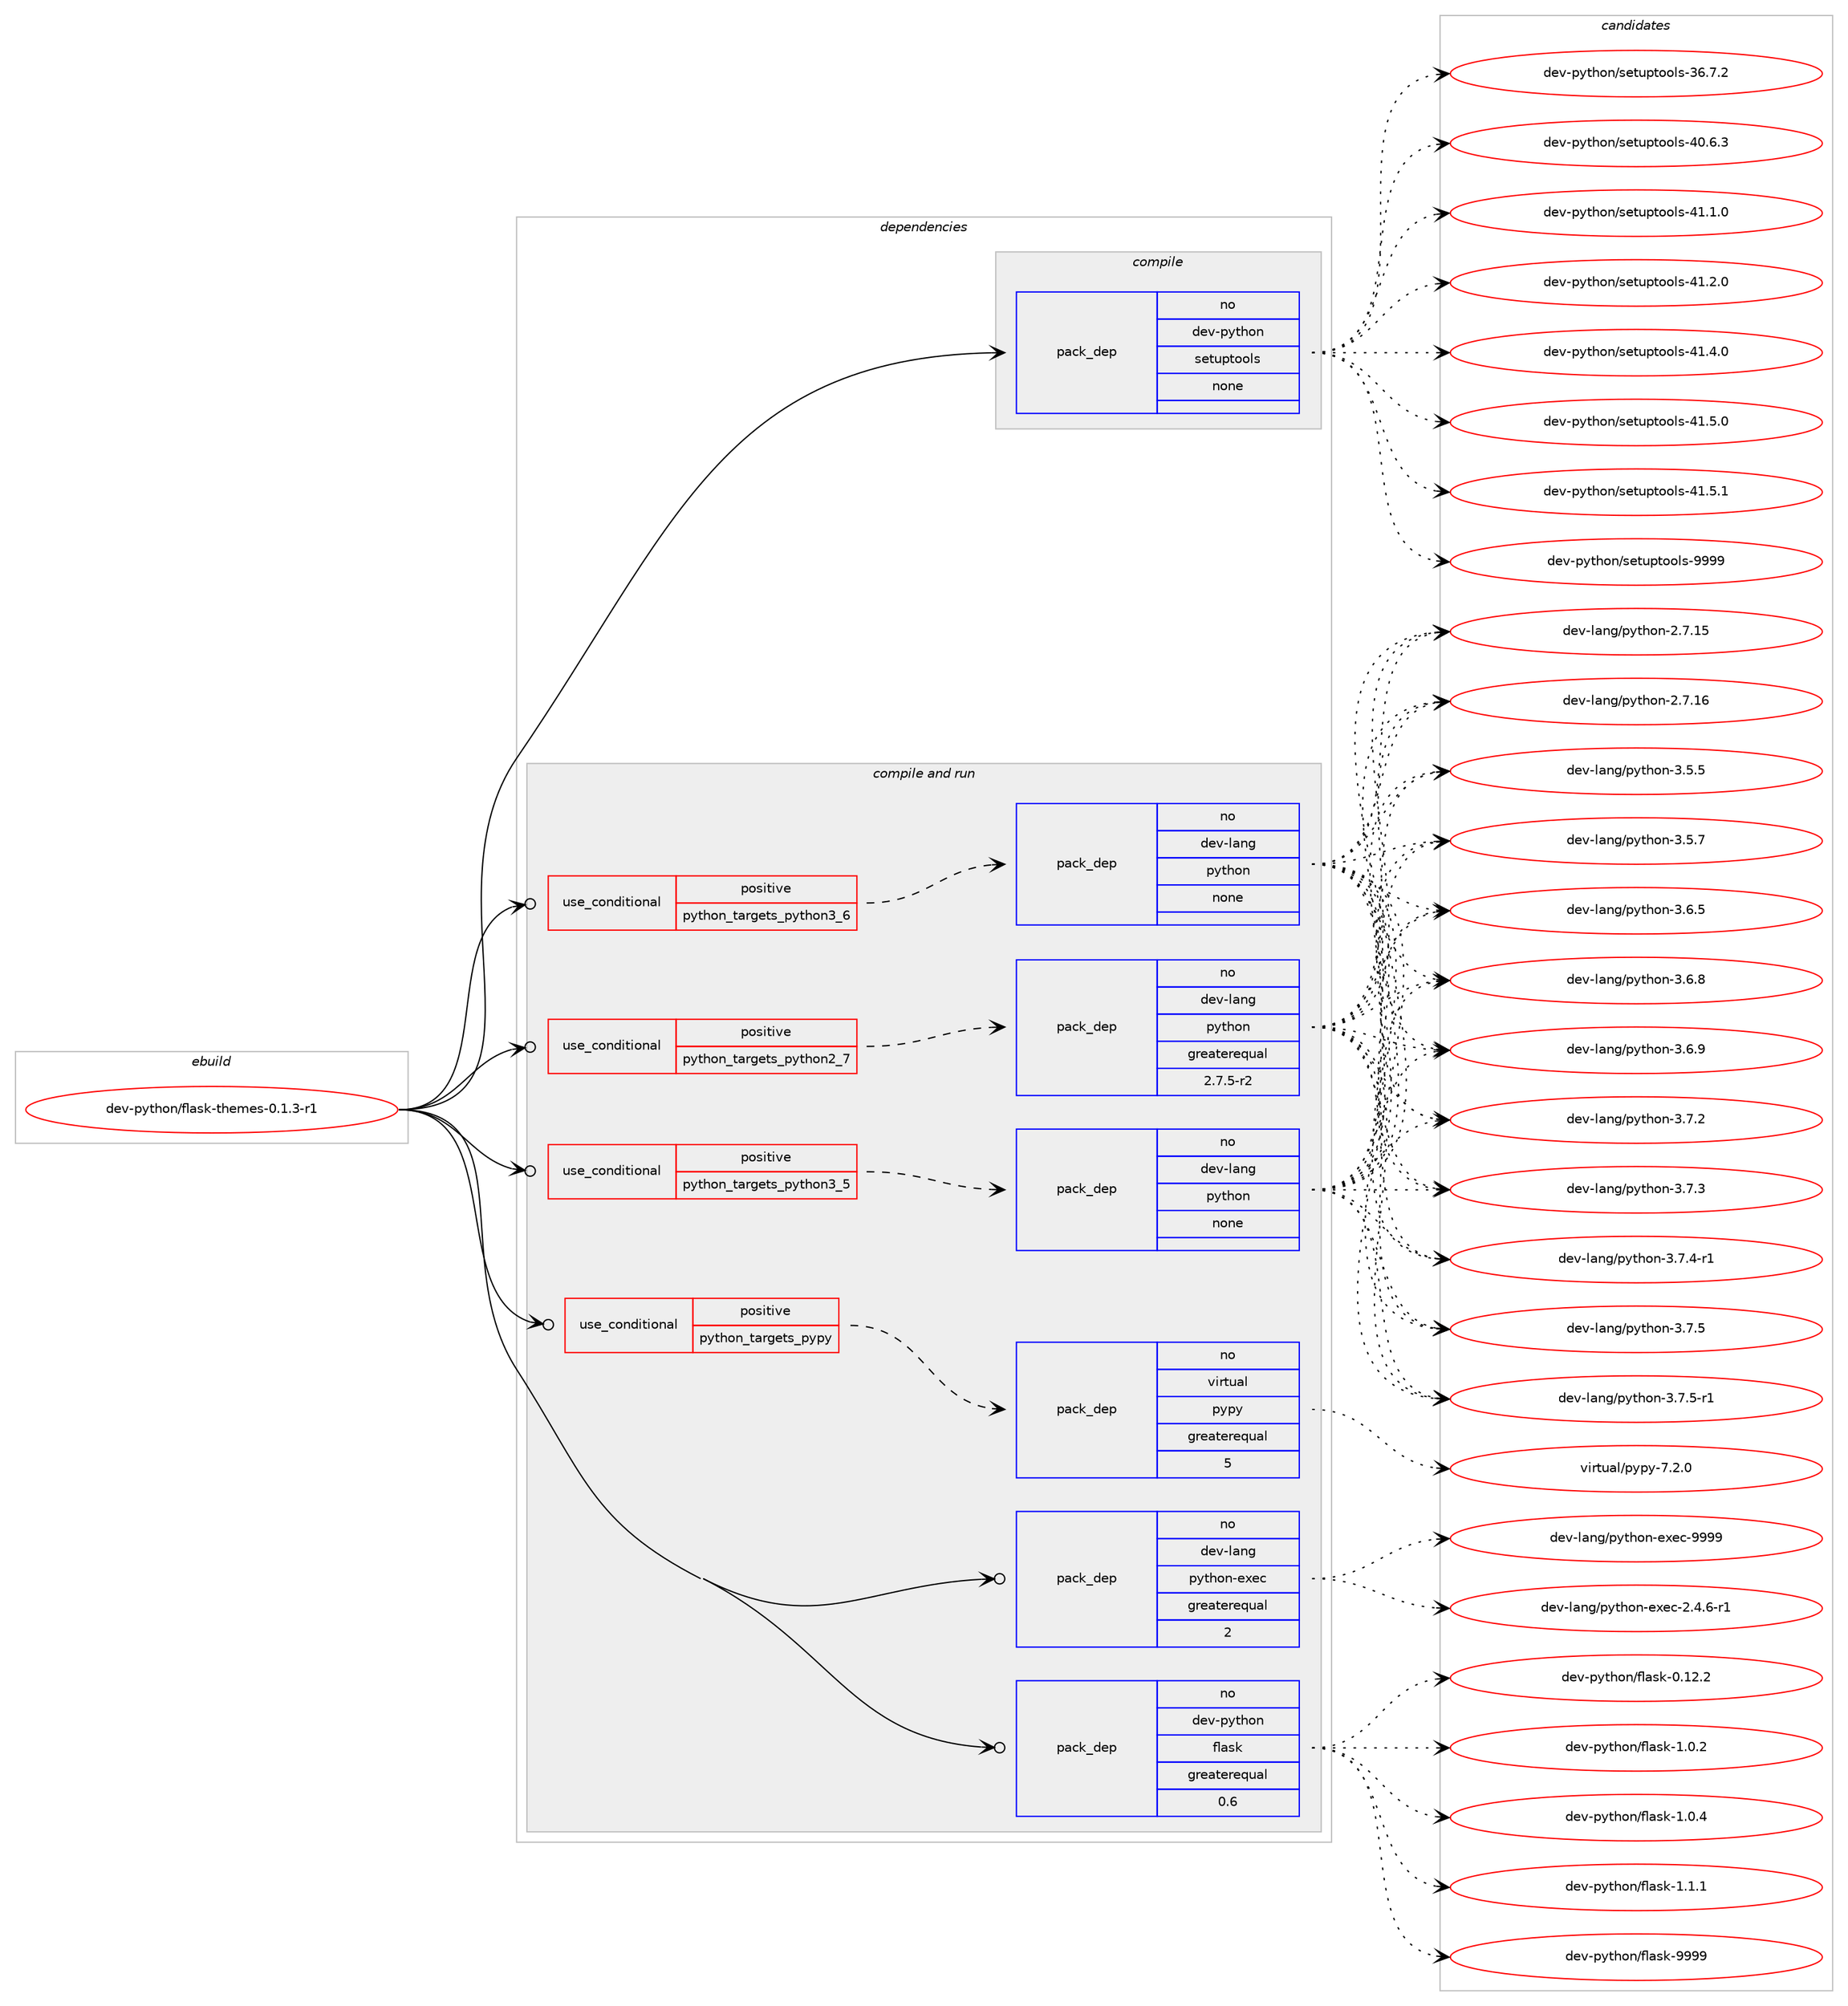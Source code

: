digraph prolog {

# *************
# Graph options
# *************

newrank=true;
concentrate=true;
compound=true;
graph [rankdir=LR,fontname=Helvetica,fontsize=10,ranksep=1.5];#, ranksep=2.5, nodesep=0.2];
edge  [arrowhead=vee];
node  [fontname=Helvetica,fontsize=10];

# **********
# The ebuild
# **********

subgraph cluster_leftcol {
color=gray;
rank=same;
label=<<i>ebuild</i>>;
id [label="dev-python/flask-themes-0.1.3-r1", color=red, width=4, href="../dev-python/flask-themes-0.1.3-r1.svg"];
}

# ****************
# The dependencies
# ****************

subgraph cluster_midcol {
color=gray;
label=<<i>dependencies</i>>;
subgraph cluster_compile {
fillcolor="#eeeeee";
style=filled;
label=<<i>compile</i>>;
subgraph pack454079 {
dependency605535 [label=<<TABLE BORDER="0" CELLBORDER="1" CELLSPACING="0" CELLPADDING="4" WIDTH="220"><TR><TD ROWSPAN="6" CELLPADDING="30">pack_dep</TD></TR><TR><TD WIDTH="110">no</TD></TR><TR><TD>dev-python</TD></TR><TR><TD>setuptools</TD></TR><TR><TD>none</TD></TR><TR><TD></TD></TR></TABLE>>, shape=none, color=blue];
}
id:e -> dependency605535:w [weight=20,style="solid",arrowhead="vee"];
}
subgraph cluster_compileandrun {
fillcolor="#eeeeee";
style=filled;
label=<<i>compile and run</i>>;
subgraph cond139659 {
dependency605536 [label=<<TABLE BORDER="0" CELLBORDER="1" CELLSPACING="0" CELLPADDING="4"><TR><TD ROWSPAN="3" CELLPADDING="10">use_conditional</TD></TR><TR><TD>positive</TD></TR><TR><TD>python_targets_pypy</TD></TR></TABLE>>, shape=none, color=red];
subgraph pack454080 {
dependency605537 [label=<<TABLE BORDER="0" CELLBORDER="1" CELLSPACING="0" CELLPADDING="4" WIDTH="220"><TR><TD ROWSPAN="6" CELLPADDING="30">pack_dep</TD></TR><TR><TD WIDTH="110">no</TD></TR><TR><TD>virtual</TD></TR><TR><TD>pypy</TD></TR><TR><TD>greaterequal</TD></TR><TR><TD>5</TD></TR></TABLE>>, shape=none, color=blue];
}
dependency605536:e -> dependency605537:w [weight=20,style="dashed",arrowhead="vee"];
}
id:e -> dependency605536:w [weight=20,style="solid",arrowhead="odotvee"];
subgraph cond139660 {
dependency605538 [label=<<TABLE BORDER="0" CELLBORDER="1" CELLSPACING="0" CELLPADDING="4"><TR><TD ROWSPAN="3" CELLPADDING="10">use_conditional</TD></TR><TR><TD>positive</TD></TR><TR><TD>python_targets_python2_7</TD></TR></TABLE>>, shape=none, color=red];
subgraph pack454081 {
dependency605539 [label=<<TABLE BORDER="0" CELLBORDER="1" CELLSPACING="0" CELLPADDING="4" WIDTH="220"><TR><TD ROWSPAN="6" CELLPADDING="30">pack_dep</TD></TR><TR><TD WIDTH="110">no</TD></TR><TR><TD>dev-lang</TD></TR><TR><TD>python</TD></TR><TR><TD>greaterequal</TD></TR><TR><TD>2.7.5-r2</TD></TR></TABLE>>, shape=none, color=blue];
}
dependency605538:e -> dependency605539:w [weight=20,style="dashed",arrowhead="vee"];
}
id:e -> dependency605538:w [weight=20,style="solid",arrowhead="odotvee"];
subgraph cond139661 {
dependency605540 [label=<<TABLE BORDER="0" CELLBORDER="1" CELLSPACING="0" CELLPADDING="4"><TR><TD ROWSPAN="3" CELLPADDING="10">use_conditional</TD></TR><TR><TD>positive</TD></TR><TR><TD>python_targets_python3_5</TD></TR></TABLE>>, shape=none, color=red];
subgraph pack454082 {
dependency605541 [label=<<TABLE BORDER="0" CELLBORDER="1" CELLSPACING="0" CELLPADDING="4" WIDTH="220"><TR><TD ROWSPAN="6" CELLPADDING="30">pack_dep</TD></TR><TR><TD WIDTH="110">no</TD></TR><TR><TD>dev-lang</TD></TR><TR><TD>python</TD></TR><TR><TD>none</TD></TR><TR><TD></TD></TR></TABLE>>, shape=none, color=blue];
}
dependency605540:e -> dependency605541:w [weight=20,style="dashed",arrowhead="vee"];
}
id:e -> dependency605540:w [weight=20,style="solid",arrowhead="odotvee"];
subgraph cond139662 {
dependency605542 [label=<<TABLE BORDER="0" CELLBORDER="1" CELLSPACING="0" CELLPADDING="4"><TR><TD ROWSPAN="3" CELLPADDING="10">use_conditional</TD></TR><TR><TD>positive</TD></TR><TR><TD>python_targets_python3_6</TD></TR></TABLE>>, shape=none, color=red];
subgraph pack454083 {
dependency605543 [label=<<TABLE BORDER="0" CELLBORDER="1" CELLSPACING="0" CELLPADDING="4" WIDTH="220"><TR><TD ROWSPAN="6" CELLPADDING="30">pack_dep</TD></TR><TR><TD WIDTH="110">no</TD></TR><TR><TD>dev-lang</TD></TR><TR><TD>python</TD></TR><TR><TD>none</TD></TR><TR><TD></TD></TR></TABLE>>, shape=none, color=blue];
}
dependency605542:e -> dependency605543:w [weight=20,style="dashed",arrowhead="vee"];
}
id:e -> dependency605542:w [weight=20,style="solid",arrowhead="odotvee"];
subgraph pack454084 {
dependency605544 [label=<<TABLE BORDER="0" CELLBORDER="1" CELLSPACING="0" CELLPADDING="4" WIDTH="220"><TR><TD ROWSPAN="6" CELLPADDING="30">pack_dep</TD></TR><TR><TD WIDTH="110">no</TD></TR><TR><TD>dev-lang</TD></TR><TR><TD>python-exec</TD></TR><TR><TD>greaterequal</TD></TR><TR><TD>2</TD></TR></TABLE>>, shape=none, color=blue];
}
id:e -> dependency605544:w [weight=20,style="solid",arrowhead="odotvee"];
subgraph pack454085 {
dependency605545 [label=<<TABLE BORDER="0" CELLBORDER="1" CELLSPACING="0" CELLPADDING="4" WIDTH="220"><TR><TD ROWSPAN="6" CELLPADDING="30">pack_dep</TD></TR><TR><TD WIDTH="110">no</TD></TR><TR><TD>dev-python</TD></TR><TR><TD>flask</TD></TR><TR><TD>greaterequal</TD></TR><TR><TD>0.6</TD></TR></TABLE>>, shape=none, color=blue];
}
id:e -> dependency605545:w [weight=20,style="solid",arrowhead="odotvee"];
}
subgraph cluster_run {
fillcolor="#eeeeee";
style=filled;
label=<<i>run</i>>;
}
}

# **************
# The candidates
# **************

subgraph cluster_choices {
rank=same;
color=gray;
label=<<i>candidates</i>>;

subgraph choice454079 {
color=black;
nodesep=1;
choice100101118451121211161041111104711510111611711211611111110811545515446554650 [label="dev-python/setuptools-36.7.2", color=red, width=4,href="../dev-python/setuptools-36.7.2.svg"];
choice100101118451121211161041111104711510111611711211611111110811545524846544651 [label="dev-python/setuptools-40.6.3", color=red, width=4,href="../dev-python/setuptools-40.6.3.svg"];
choice100101118451121211161041111104711510111611711211611111110811545524946494648 [label="dev-python/setuptools-41.1.0", color=red, width=4,href="../dev-python/setuptools-41.1.0.svg"];
choice100101118451121211161041111104711510111611711211611111110811545524946504648 [label="dev-python/setuptools-41.2.0", color=red, width=4,href="../dev-python/setuptools-41.2.0.svg"];
choice100101118451121211161041111104711510111611711211611111110811545524946524648 [label="dev-python/setuptools-41.4.0", color=red, width=4,href="../dev-python/setuptools-41.4.0.svg"];
choice100101118451121211161041111104711510111611711211611111110811545524946534648 [label="dev-python/setuptools-41.5.0", color=red, width=4,href="../dev-python/setuptools-41.5.0.svg"];
choice100101118451121211161041111104711510111611711211611111110811545524946534649 [label="dev-python/setuptools-41.5.1", color=red, width=4,href="../dev-python/setuptools-41.5.1.svg"];
choice10010111845112121116104111110471151011161171121161111111081154557575757 [label="dev-python/setuptools-9999", color=red, width=4,href="../dev-python/setuptools-9999.svg"];
dependency605535:e -> choice100101118451121211161041111104711510111611711211611111110811545515446554650:w [style=dotted,weight="100"];
dependency605535:e -> choice100101118451121211161041111104711510111611711211611111110811545524846544651:w [style=dotted,weight="100"];
dependency605535:e -> choice100101118451121211161041111104711510111611711211611111110811545524946494648:w [style=dotted,weight="100"];
dependency605535:e -> choice100101118451121211161041111104711510111611711211611111110811545524946504648:w [style=dotted,weight="100"];
dependency605535:e -> choice100101118451121211161041111104711510111611711211611111110811545524946524648:w [style=dotted,weight="100"];
dependency605535:e -> choice100101118451121211161041111104711510111611711211611111110811545524946534648:w [style=dotted,weight="100"];
dependency605535:e -> choice100101118451121211161041111104711510111611711211611111110811545524946534649:w [style=dotted,weight="100"];
dependency605535:e -> choice10010111845112121116104111110471151011161171121161111111081154557575757:w [style=dotted,weight="100"];
}
subgraph choice454080 {
color=black;
nodesep=1;
choice1181051141161179710847112121112121455546504648 [label="virtual/pypy-7.2.0", color=red, width=4,href="../virtual/pypy-7.2.0.svg"];
dependency605537:e -> choice1181051141161179710847112121112121455546504648:w [style=dotted,weight="100"];
}
subgraph choice454081 {
color=black;
nodesep=1;
choice10010111845108971101034711212111610411111045504655464953 [label="dev-lang/python-2.7.15", color=red, width=4,href="../dev-lang/python-2.7.15.svg"];
choice10010111845108971101034711212111610411111045504655464954 [label="dev-lang/python-2.7.16", color=red, width=4,href="../dev-lang/python-2.7.16.svg"];
choice100101118451089711010347112121116104111110455146534653 [label="dev-lang/python-3.5.5", color=red, width=4,href="../dev-lang/python-3.5.5.svg"];
choice100101118451089711010347112121116104111110455146534655 [label="dev-lang/python-3.5.7", color=red, width=4,href="../dev-lang/python-3.5.7.svg"];
choice100101118451089711010347112121116104111110455146544653 [label="dev-lang/python-3.6.5", color=red, width=4,href="../dev-lang/python-3.6.5.svg"];
choice100101118451089711010347112121116104111110455146544656 [label="dev-lang/python-3.6.8", color=red, width=4,href="../dev-lang/python-3.6.8.svg"];
choice100101118451089711010347112121116104111110455146544657 [label="dev-lang/python-3.6.9", color=red, width=4,href="../dev-lang/python-3.6.9.svg"];
choice100101118451089711010347112121116104111110455146554650 [label="dev-lang/python-3.7.2", color=red, width=4,href="../dev-lang/python-3.7.2.svg"];
choice100101118451089711010347112121116104111110455146554651 [label="dev-lang/python-3.7.3", color=red, width=4,href="../dev-lang/python-3.7.3.svg"];
choice1001011184510897110103471121211161041111104551465546524511449 [label="dev-lang/python-3.7.4-r1", color=red, width=4,href="../dev-lang/python-3.7.4-r1.svg"];
choice100101118451089711010347112121116104111110455146554653 [label="dev-lang/python-3.7.5", color=red, width=4,href="../dev-lang/python-3.7.5.svg"];
choice1001011184510897110103471121211161041111104551465546534511449 [label="dev-lang/python-3.7.5-r1", color=red, width=4,href="../dev-lang/python-3.7.5-r1.svg"];
dependency605539:e -> choice10010111845108971101034711212111610411111045504655464953:w [style=dotted,weight="100"];
dependency605539:e -> choice10010111845108971101034711212111610411111045504655464954:w [style=dotted,weight="100"];
dependency605539:e -> choice100101118451089711010347112121116104111110455146534653:w [style=dotted,weight="100"];
dependency605539:e -> choice100101118451089711010347112121116104111110455146534655:w [style=dotted,weight="100"];
dependency605539:e -> choice100101118451089711010347112121116104111110455146544653:w [style=dotted,weight="100"];
dependency605539:e -> choice100101118451089711010347112121116104111110455146544656:w [style=dotted,weight="100"];
dependency605539:e -> choice100101118451089711010347112121116104111110455146544657:w [style=dotted,weight="100"];
dependency605539:e -> choice100101118451089711010347112121116104111110455146554650:w [style=dotted,weight="100"];
dependency605539:e -> choice100101118451089711010347112121116104111110455146554651:w [style=dotted,weight="100"];
dependency605539:e -> choice1001011184510897110103471121211161041111104551465546524511449:w [style=dotted,weight="100"];
dependency605539:e -> choice100101118451089711010347112121116104111110455146554653:w [style=dotted,weight="100"];
dependency605539:e -> choice1001011184510897110103471121211161041111104551465546534511449:w [style=dotted,weight="100"];
}
subgraph choice454082 {
color=black;
nodesep=1;
choice10010111845108971101034711212111610411111045504655464953 [label="dev-lang/python-2.7.15", color=red, width=4,href="../dev-lang/python-2.7.15.svg"];
choice10010111845108971101034711212111610411111045504655464954 [label="dev-lang/python-2.7.16", color=red, width=4,href="../dev-lang/python-2.7.16.svg"];
choice100101118451089711010347112121116104111110455146534653 [label="dev-lang/python-3.5.5", color=red, width=4,href="../dev-lang/python-3.5.5.svg"];
choice100101118451089711010347112121116104111110455146534655 [label="dev-lang/python-3.5.7", color=red, width=4,href="../dev-lang/python-3.5.7.svg"];
choice100101118451089711010347112121116104111110455146544653 [label="dev-lang/python-3.6.5", color=red, width=4,href="../dev-lang/python-3.6.5.svg"];
choice100101118451089711010347112121116104111110455146544656 [label="dev-lang/python-3.6.8", color=red, width=4,href="../dev-lang/python-3.6.8.svg"];
choice100101118451089711010347112121116104111110455146544657 [label="dev-lang/python-3.6.9", color=red, width=4,href="../dev-lang/python-3.6.9.svg"];
choice100101118451089711010347112121116104111110455146554650 [label="dev-lang/python-3.7.2", color=red, width=4,href="../dev-lang/python-3.7.2.svg"];
choice100101118451089711010347112121116104111110455146554651 [label="dev-lang/python-3.7.3", color=red, width=4,href="../dev-lang/python-3.7.3.svg"];
choice1001011184510897110103471121211161041111104551465546524511449 [label="dev-lang/python-3.7.4-r1", color=red, width=4,href="../dev-lang/python-3.7.4-r1.svg"];
choice100101118451089711010347112121116104111110455146554653 [label="dev-lang/python-3.7.5", color=red, width=4,href="../dev-lang/python-3.7.5.svg"];
choice1001011184510897110103471121211161041111104551465546534511449 [label="dev-lang/python-3.7.5-r1", color=red, width=4,href="../dev-lang/python-3.7.5-r1.svg"];
dependency605541:e -> choice10010111845108971101034711212111610411111045504655464953:w [style=dotted,weight="100"];
dependency605541:e -> choice10010111845108971101034711212111610411111045504655464954:w [style=dotted,weight="100"];
dependency605541:e -> choice100101118451089711010347112121116104111110455146534653:w [style=dotted,weight="100"];
dependency605541:e -> choice100101118451089711010347112121116104111110455146534655:w [style=dotted,weight="100"];
dependency605541:e -> choice100101118451089711010347112121116104111110455146544653:w [style=dotted,weight="100"];
dependency605541:e -> choice100101118451089711010347112121116104111110455146544656:w [style=dotted,weight="100"];
dependency605541:e -> choice100101118451089711010347112121116104111110455146544657:w [style=dotted,weight="100"];
dependency605541:e -> choice100101118451089711010347112121116104111110455146554650:w [style=dotted,weight="100"];
dependency605541:e -> choice100101118451089711010347112121116104111110455146554651:w [style=dotted,weight="100"];
dependency605541:e -> choice1001011184510897110103471121211161041111104551465546524511449:w [style=dotted,weight="100"];
dependency605541:e -> choice100101118451089711010347112121116104111110455146554653:w [style=dotted,weight="100"];
dependency605541:e -> choice1001011184510897110103471121211161041111104551465546534511449:w [style=dotted,weight="100"];
}
subgraph choice454083 {
color=black;
nodesep=1;
choice10010111845108971101034711212111610411111045504655464953 [label="dev-lang/python-2.7.15", color=red, width=4,href="../dev-lang/python-2.7.15.svg"];
choice10010111845108971101034711212111610411111045504655464954 [label="dev-lang/python-2.7.16", color=red, width=4,href="../dev-lang/python-2.7.16.svg"];
choice100101118451089711010347112121116104111110455146534653 [label="dev-lang/python-3.5.5", color=red, width=4,href="../dev-lang/python-3.5.5.svg"];
choice100101118451089711010347112121116104111110455146534655 [label="dev-lang/python-3.5.7", color=red, width=4,href="../dev-lang/python-3.5.7.svg"];
choice100101118451089711010347112121116104111110455146544653 [label="dev-lang/python-3.6.5", color=red, width=4,href="../dev-lang/python-3.6.5.svg"];
choice100101118451089711010347112121116104111110455146544656 [label="dev-lang/python-3.6.8", color=red, width=4,href="../dev-lang/python-3.6.8.svg"];
choice100101118451089711010347112121116104111110455146544657 [label="dev-lang/python-3.6.9", color=red, width=4,href="../dev-lang/python-3.6.9.svg"];
choice100101118451089711010347112121116104111110455146554650 [label="dev-lang/python-3.7.2", color=red, width=4,href="../dev-lang/python-3.7.2.svg"];
choice100101118451089711010347112121116104111110455146554651 [label="dev-lang/python-3.7.3", color=red, width=4,href="../dev-lang/python-3.7.3.svg"];
choice1001011184510897110103471121211161041111104551465546524511449 [label="dev-lang/python-3.7.4-r1", color=red, width=4,href="../dev-lang/python-3.7.4-r1.svg"];
choice100101118451089711010347112121116104111110455146554653 [label="dev-lang/python-3.7.5", color=red, width=4,href="../dev-lang/python-3.7.5.svg"];
choice1001011184510897110103471121211161041111104551465546534511449 [label="dev-lang/python-3.7.5-r1", color=red, width=4,href="../dev-lang/python-3.7.5-r1.svg"];
dependency605543:e -> choice10010111845108971101034711212111610411111045504655464953:w [style=dotted,weight="100"];
dependency605543:e -> choice10010111845108971101034711212111610411111045504655464954:w [style=dotted,weight="100"];
dependency605543:e -> choice100101118451089711010347112121116104111110455146534653:w [style=dotted,weight="100"];
dependency605543:e -> choice100101118451089711010347112121116104111110455146534655:w [style=dotted,weight="100"];
dependency605543:e -> choice100101118451089711010347112121116104111110455146544653:w [style=dotted,weight="100"];
dependency605543:e -> choice100101118451089711010347112121116104111110455146544656:w [style=dotted,weight="100"];
dependency605543:e -> choice100101118451089711010347112121116104111110455146544657:w [style=dotted,weight="100"];
dependency605543:e -> choice100101118451089711010347112121116104111110455146554650:w [style=dotted,weight="100"];
dependency605543:e -> choice100101118451089711010347112121116104111110455146554651:w [style=dotted,weight="100"];
dependency605543:e -> choice1001011184510897110103471121211161041111104551465546524511449:w [style=dotted,weight="100"];
dependency605543:e -> choice100101118451089711010347112121116104111110455146554653:w [style=dotted,weight="100"];
dependency605543:e -> choice1001011184510897110103471121211161041111104551465546534511449:w [style=dotted,weight="100"];
}
subgraph choice454084 {
color=black;
nodesep=1;
choice10010111845108971101034711212111610411111045101120101994550465246544511449 [label="dev-lang/python-exec-2.4.6-r1", color=red, width=4,href="../dev-lang/python-exec-2.4.6-r1.svg"];
choice10010111845108971101034711212111610411111045101120101994557575757 [label="dev-lang/python-exec-9999", color=red, width=4,href="../dev-lang/python-exec-9999.svg"];
dependency605544:e -> choice10010111845108971101034711212111610411111045101120101994550465246544511449:w [style=dotted,weight="100"];
dependency605544:e -> choice10010111845108971101034711212111610411111045101120101994557575757:w [style=dotted,weight="100"];
}
subgraph choice454085 {
color=black;
nodesep=1;
choice10010111845112121116104111110471021089711510745484649504650 [label="dev-python/flask-0.12.2", color=red, width=4,href="../dev-python/flask-0.12.2.svg"];
choice100101118451121211161041111104710210897115107454946484650 [label="dev-python/flask-1.0.2", color=red, width=4,href="../dev-python/flask-1.0.2.svg"];
choice100101118451121211161041111104710210897115107454946484652 [label="dev-python/flask-1.0.4", color=red, width=4,href="../dev-python/flask-1.0.4.svg"];
choice100101118451121211161041111104710210897115107454946494649 [label="dev-python/flask-1.1.1", color=red, width=4,href="../dev-python/flask-1.1.1.svg"];
choice1001011184511212111610411111047102108971151074557575757 [label="dev-python/flask-9999", color=red, width=4,href="../dev-python/flask-9999.svg"];
dependency605545:e -> choice10010111845112121116104111110471021089711510745484649504650:w [style=dotted,weight="100"];
dependency605545:e -> choice100101118451121211161041111104710210897115107454946484650:w [style=dotted,weight="100"];
dependency605545:e -> choice100101118451121211161041111104710210897115107454946484652:w [style=dotted,weight="100"];
dependency605545:e -> choice100101118451121211161041111104710210897115107454946494649:w [style=dotted,weight="100"];
dependency605545:e -> choice1001011184511212111610411111047102108971151074557575757:w [style=dotted,weight="100"];
}
}

}
